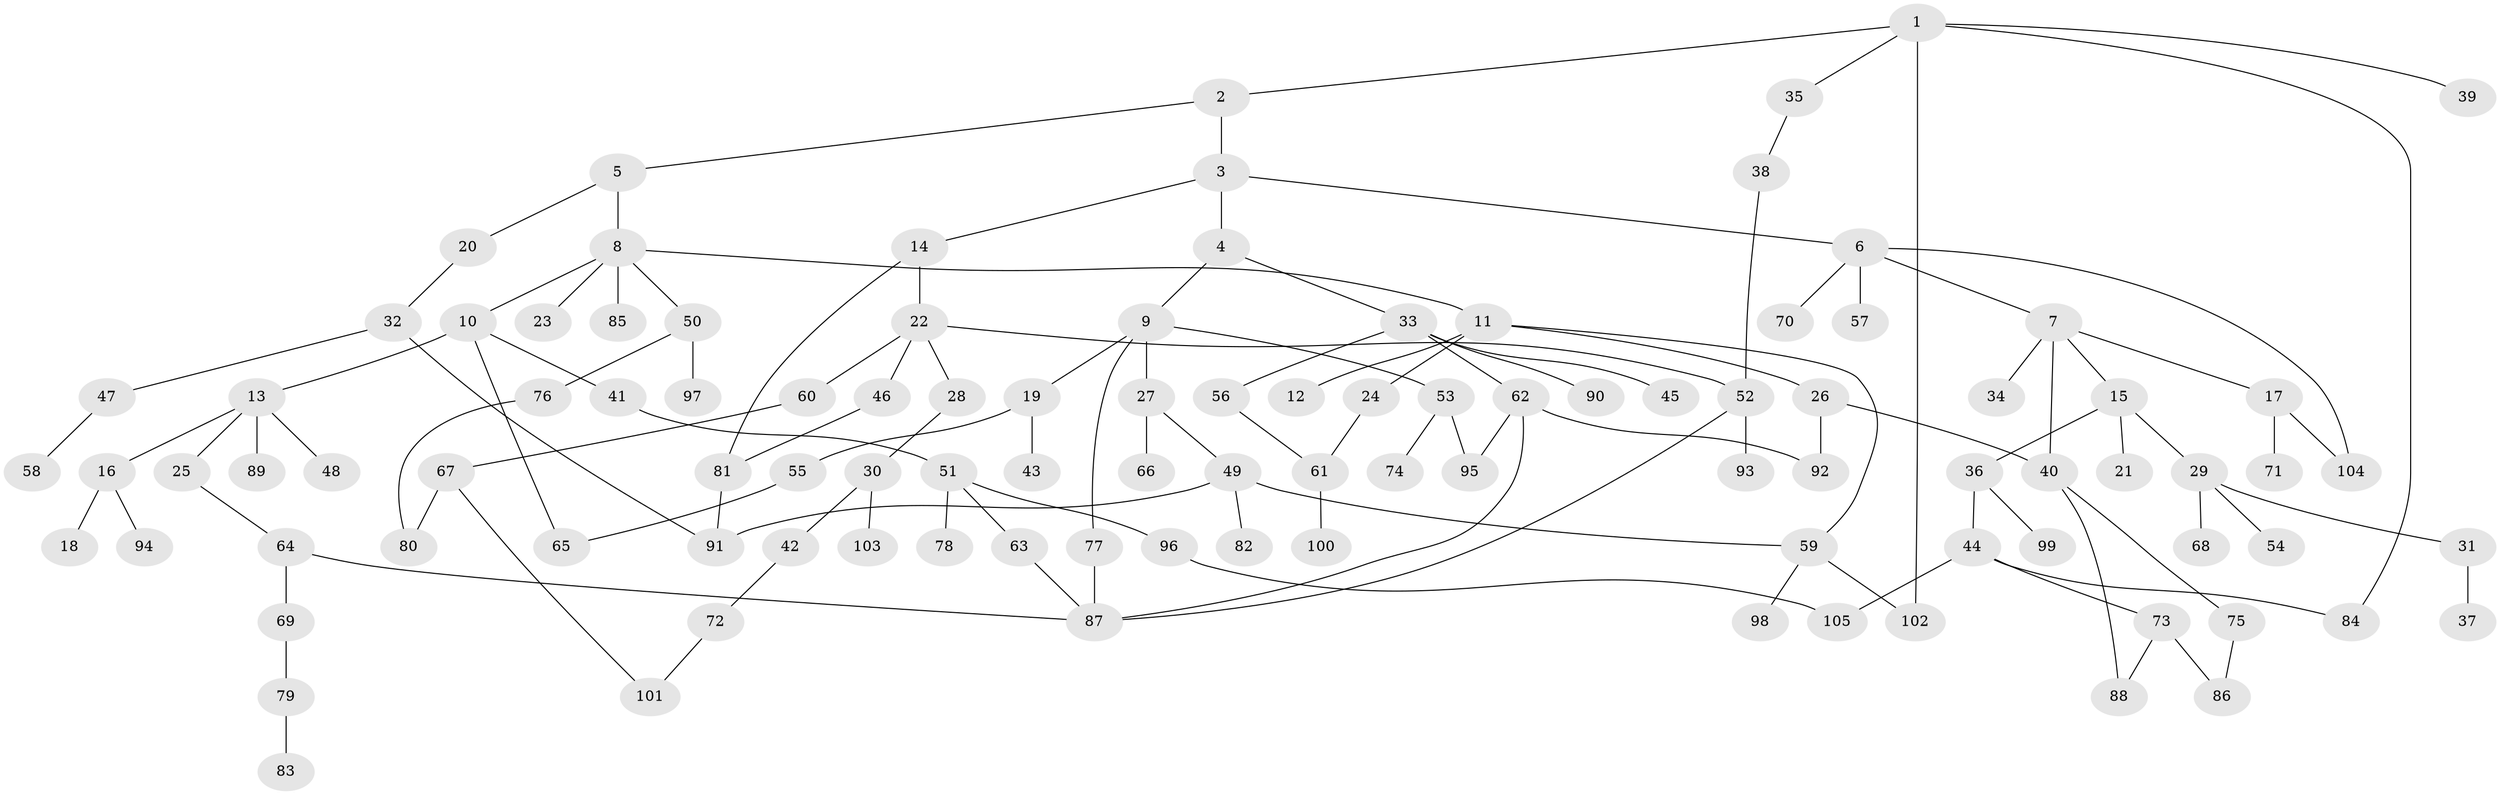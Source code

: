 // Generated by graph-tools (version 1.1) at 2025/10/02/27/25 16:10:54]
// undirected, 105 vertices, 126 edges
graph export_dot {
graph [start="1"]
  node [color=gray90,style=filled];
  1;
  2;
  3;
  4;
  5;
  6;
  7;
  8;
  9;
  10;
  11;
  12;
  13;
  14;
  15;
  16;
  17;
  18;
  19;
  20;
  21;
  22;
  23;
  24;
  25;
  26;
  27;
  28;
  29;
  30;
  31;
  32;
  33;
  34;
  35;
  36;
  37;
  38;
  39;
  40;
  41;
  42;
  43;
  44;
  45;
  46;
  47;
  48;
  49;
  50;
  51;
  52;
  53;
  54;
  55;
  56;
  57;
  58;
  59;
  60;
  61;
  62;
  63;
  64;
  65;
  66;
  67;
  68;
  69;
  70;
  71;
  72;
  73;
  74;
  75;
  76;
  77;
  78;
  79;
  80;
  81;
  82;
  83;
  84;
  85;
  86;
  87;
  88;
  89;
  90;
  91;
  92;
  93;
  94;
  95;
  96;
  97;
  98;
  99;
  100;
  101;
  102;
  103;
  104;
  105;
  1 -- 2;
  1 -- 35;
  1 -- 39;
  1 -- 84;
  1 -- 102;
  2 -- 3;
  2 -- 5;
  3 -- 4;
  3 -- 6;
  3 -- 14;
  4 -- 9;
  4 -- 33;
  5 -- 8;
  5 -- 20;
  6 -- 7;
  6 -- 57;
  6 -- 70;
  6 -- 104;
  7 -- 15;
  7 -- 17;
  7 -- 34;
  7 -- 40;
  8 -- 10;
  8 -- 11;
  8 -- 23;
  8 -- 50;
  8 -- 85;
  9 -- 19;
  9 -- 27;
  9 -- 53;
  9 -- 77;
  10 -- 13;
  10 -- 41;
  10 -- 65;
  11 -- 12;
  11 -- 24;
  11 -- 26;
  11 -- 59;
  13 -- 16;
  13 -- 25;
  13 -- 48;
  13 -- 89;
  14 -- 22;
  14 -- 81;
  15 -- 21;
  15 -- 29;
  15 -- 36;
  16 -- 18;
  16 -- 94;
  17 -- 71;
  17 -- 104;
  19 -- 43;
  19 -- 55;
  20 -- 32;
  22 -- 28;
  22 -- 46;
  22 -- 60;
  22 -- 52;
  24 -- 61;
  25 -- 64;
  26 -- 40;
  26 -- 92;
  27 -- 49;
  27 -- 66;
  28 -- 30;
  29 -- 31;
  29 -- 54;
  29 -- 68;
  30 -- 42;
  30 -- 103;
  31 -- 37;
  32 -- 47;
  32 -- 91;
  33 -- 45;
  33 -- 56;
  33 -- 62;
  33 -- 90;
  35 -- 38;
  36 -- 44;
  36 -- 99;
  38 -- 52;
  40 -- 75;
  40 -- 88;
  41 -- 51;
  42 -- 72;
  44 -- 73;
  44 -- 105;
  44 -- 84;
  46 -- 81;
  47 -- 58;
  49 -- 59;
  49 -- 82;
  49 -- 91;
  50 -- 76;
  50 -- 97;
  51 -- 63;
  51 -- 78;
  51 -- 96;
  52 -- 93;
  52 -- 87;
  53 -- 74;
  53 -- 95;
  55 -- 65;
  56 -- 61;
  59 -- 98;
  59 -- 102;
  60 -- 67;
  61 -- 100;
  62 -- 87;
  62 -- 92;
  62 -- 95;
  63 -- 87;
  64 -- 69;
  64 -- 87;
  67 -- 80;
  67 -- 101;
  69 -- 79;
  72 -- 101;
  73 -- 86;
  73 -- 88;
  75 -- 86;
  76 -- 80;
  77 -- 87;
  79 -- 83;
  81 -- 91;
  96 -- 105;
}
